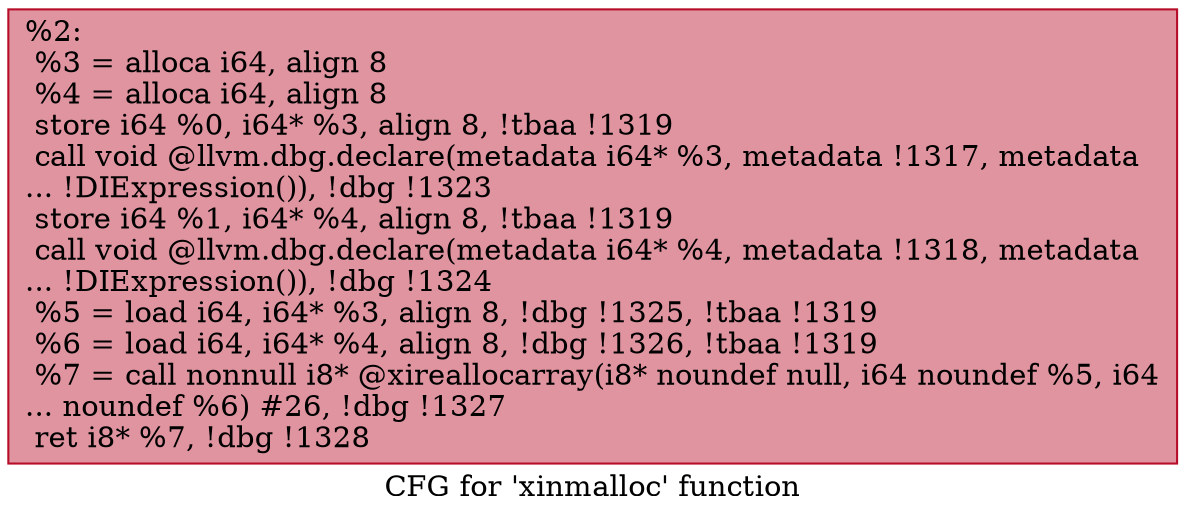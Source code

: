 digraph "CFG for 'xinmalloc' function" {
	label="CFG for 'xinmalloc' function";

	Node0x1138c50 [shape=record,color="#b70d28ff", style=filled, fillcolor="#b70d2870",label="{%2:\l  %3 = alloca i64, align 8\l  %4 = alloca i64, align 8\l  store i64 %0, i64* %3, align 8, !tbaa !1319\l  call void @llvm.dbg.declare(metadata i64* %3, metadata !1317, metadata\l... !DIExpression()), !dbg !1323\l  store i64 %1, i64* %4, align 8, !tbaa !1319\l  call void @llvm.dbg.declare(metadata i64* %4, metadata !1318, metadata\l... !DIExpression()), !dbg !1324\l  %5 = load i64, i64* %3, align 8, !dbg !1325, !tbaa !1319\l  %6 = load i64, i64* %4, align 8, !dbg !1326, !tbaa !1319\l  %7 = call nonnull i8* @xireallocarray(i8* noundef null, i64 noundef %5, i64\l... noundef %6) #26, !dbg !1327\l  ret i8* %7, !dbg !1328\l}"];
}
